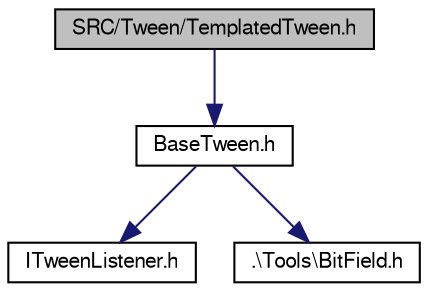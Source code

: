 digraph "SRC/Tween/TemplatedTween.h"
{
  bgcolor="transparent";
  edge [fontname="FreeSans",fontsize="10",labelfontname="FreeSans",labelfontsize="10"];
  node [fontname="FreeSans",fontsize="10",shape=record];
  Node1 [label="SRC/Tween/TemplatedTween.h",height=0.2,width=0.4,color="black", fillcolor="grey75", style="filled" fontcolor="black"];
  Node1 -> Node2 [color="midnightblue",fontsize="10",style="solid",fontname="FreeSans"];
  Node2 [label="BaseTween.h",height=0.2,width=0.4,color="black",URL="$BaseTween_8h.html"];
  Node2 -> Node3 [color="midnightblue",fontsize="10",style="solid",fontname="FreeSans"];
  Node3 [label="ITweenListener.h",height=0.2,width=0.4,color="black",URL="$ITweenListener_8h.html"];
  Node2 -> Node4 [color="midnightblue",fontsize="10",style="solid",fontname="FreeSans"];
  Node4 [label=".\\Tools\\BitField.h",height=0.2,width=0.4,color="black",URL="$BitField_8h.html"];
}
